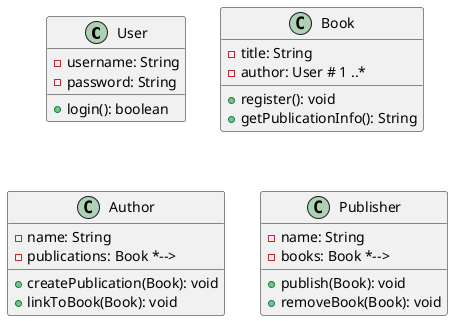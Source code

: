 @startuml
class User {
- username: String
- password: String
+ login(): boolean
}

class Book {
- title: String
- author: User # 1 ..*
+ register(): void
+ getPublicationInfo(): String
}

class Author {
- name: String
- publications: Book *-->
+ createPublication(Book): void
+ linkToBook(Book): void
}

class Publisher {
- name: String
- books: Book *-->
+ publish(Book): void
+ removeBook(Book): void
}
@enduml